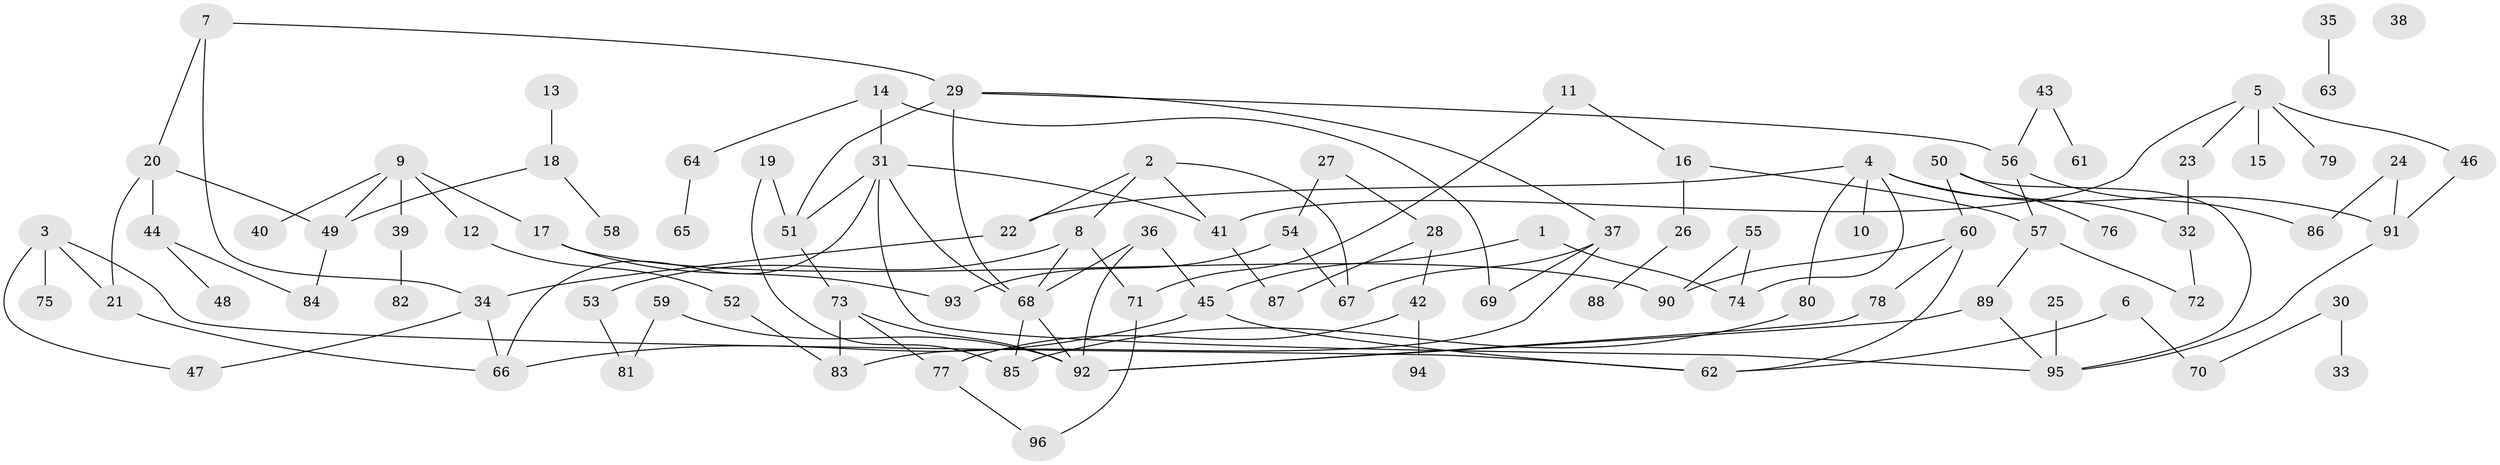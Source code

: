 // Generated by graph-tools (version 1.1) at 2025/33/03/09/25 02:33:36]
// undirected, 96 vertices, 128 edges
graph export_dot {
graph [start="1"]
  node [color=gray90,style=filled];
  1;
  2;
  3;
  4;
  5;
  6;
  7;
  8;
  9;
  10;
  11;
  12;
  13;
  14;
  15;
  16;
  17;
  18;
  19;
  20;
  21;
  22;
  23;
  24;
  25;
  26;
  27;
  28;
  29;
  30;
  31;
  32;
  33;
  34;
  35;
  36;
  37;
  38;
  39;
  40;
  41;
  42;
  43;
  44;
  45;
  46;
  47;
  48;
  49;
  50;
  51;
  52;
  53;
  54;
  55;
  56;
  57;
  58;
  59;
  60;
  61;
  62;
  63;
  64;
  65;
  66;
  67;
  68;
  69;
  70;
  71;
  72;
  73;
  74;
  75;
  76;
  77;
  78;
  79;
  80;
  81;
  82;
  83;
  84;
  85;
  86;
  87;
  88;
  89;
  90;
  91;
  92;
  93;
  94;
  95;
  96;
  1 -- 45;
  1 -- 74;
  2 -- 8;
  2 -- 22;
  2 -- 41;
  2 -- 67;
  3 -- 21;
  3 -- 47;
  3 -- 62;
  3 -- 75;
  4 -- 10;
  4 -- 22;
  4 -- 32;
  4 -- 74;
  4 -- 80;
  4 -- 91;
  5 -- 15;
  5 -- 23;
  5 -- 41;
  5 -- 46;
  5 -- 79;
  6 -- 62;
  6 -- 70;
  7 -- 20;
  7 -- 29;
  7 -- 34;
  8 -- 53;
  8 -- 68;
  8 -- 71;
  9 -- 12;
  9 -- 17;
  9 -- 39;
  9 -- 40;
  9 -- 49;
  11 -- 16;
  11 -- 71;
  12 -- 52;
  13 -- 18;
  14 -- 31;
  14 -- 64;
  14 -- 69;
  16 -- 26;
  16 -- 57;
  17 -- 90;
  17 -- 93;
  18 -- 49;
  18 -- 58;
  19 -- 51;
  19 -- 85;
  20 -- 21;
  20 -- 44;
  20 -- 49;
  21 -- 66;
  22 -- 34;
  23 -- 32;
  24 -- 86;
  24 -- 91;
  25 -- 95;
  26 -- 88;
  27 -- 28;
  27 -- 54;
  28 -- 42;
  28 -- 87;
  29 -- 37;
  29 -- 51;
  29 -- 56;
  29 -- 68;
  30 -- 33;
  30 -- 70;
  31 -- 41;
  31 -- 51;
  31 -- 66;
  31 -- 68;
  31 -- 95;
  32 -- 72;
  34 -- 47;
  34 -- 66;
  35 -- 63;
  36 -- 45;
  36 -- 68;
  36 -- 92;
  37 -- 67;
  37 -- 69;
  37 -- 83;
  39 -- 82;
  41 -- 87;
  42 -- 77;
  42 -- 94;
  43 -- 56;
  43 -- 61;
  44 -- 48;
  44 -- 84;
  45 -- 62;
  45 -- 66;
  46 -- 91;
  49 -- 84;
  50 -- 60;
  50 -- 76;
  50 -- 95;
  51 -- 73;
  52 -- 83;
  53 -- 81;
  54 -- 67;
  54 -- 93;
  55 -- 74;
  55 -- 90;
  56 -- 57;
  56 -- 86;
  57 -- 72;
  57 -- 89;
  59 -- 81;
  59 -- 92;
  60 -- 62;
  60 -- 78;
  60 -- 90;
  64 -- 65;
  68 -- 85;
  68 -- 92;
  71 -- 96;
  73 -- 77;
  73 -- 83;
  73 -- 92;
  77 -- 96;
  78 -- 92;
  80 -- 85;
  89 -- 92;
  89 -- 95;
  91 -- 95;
}
